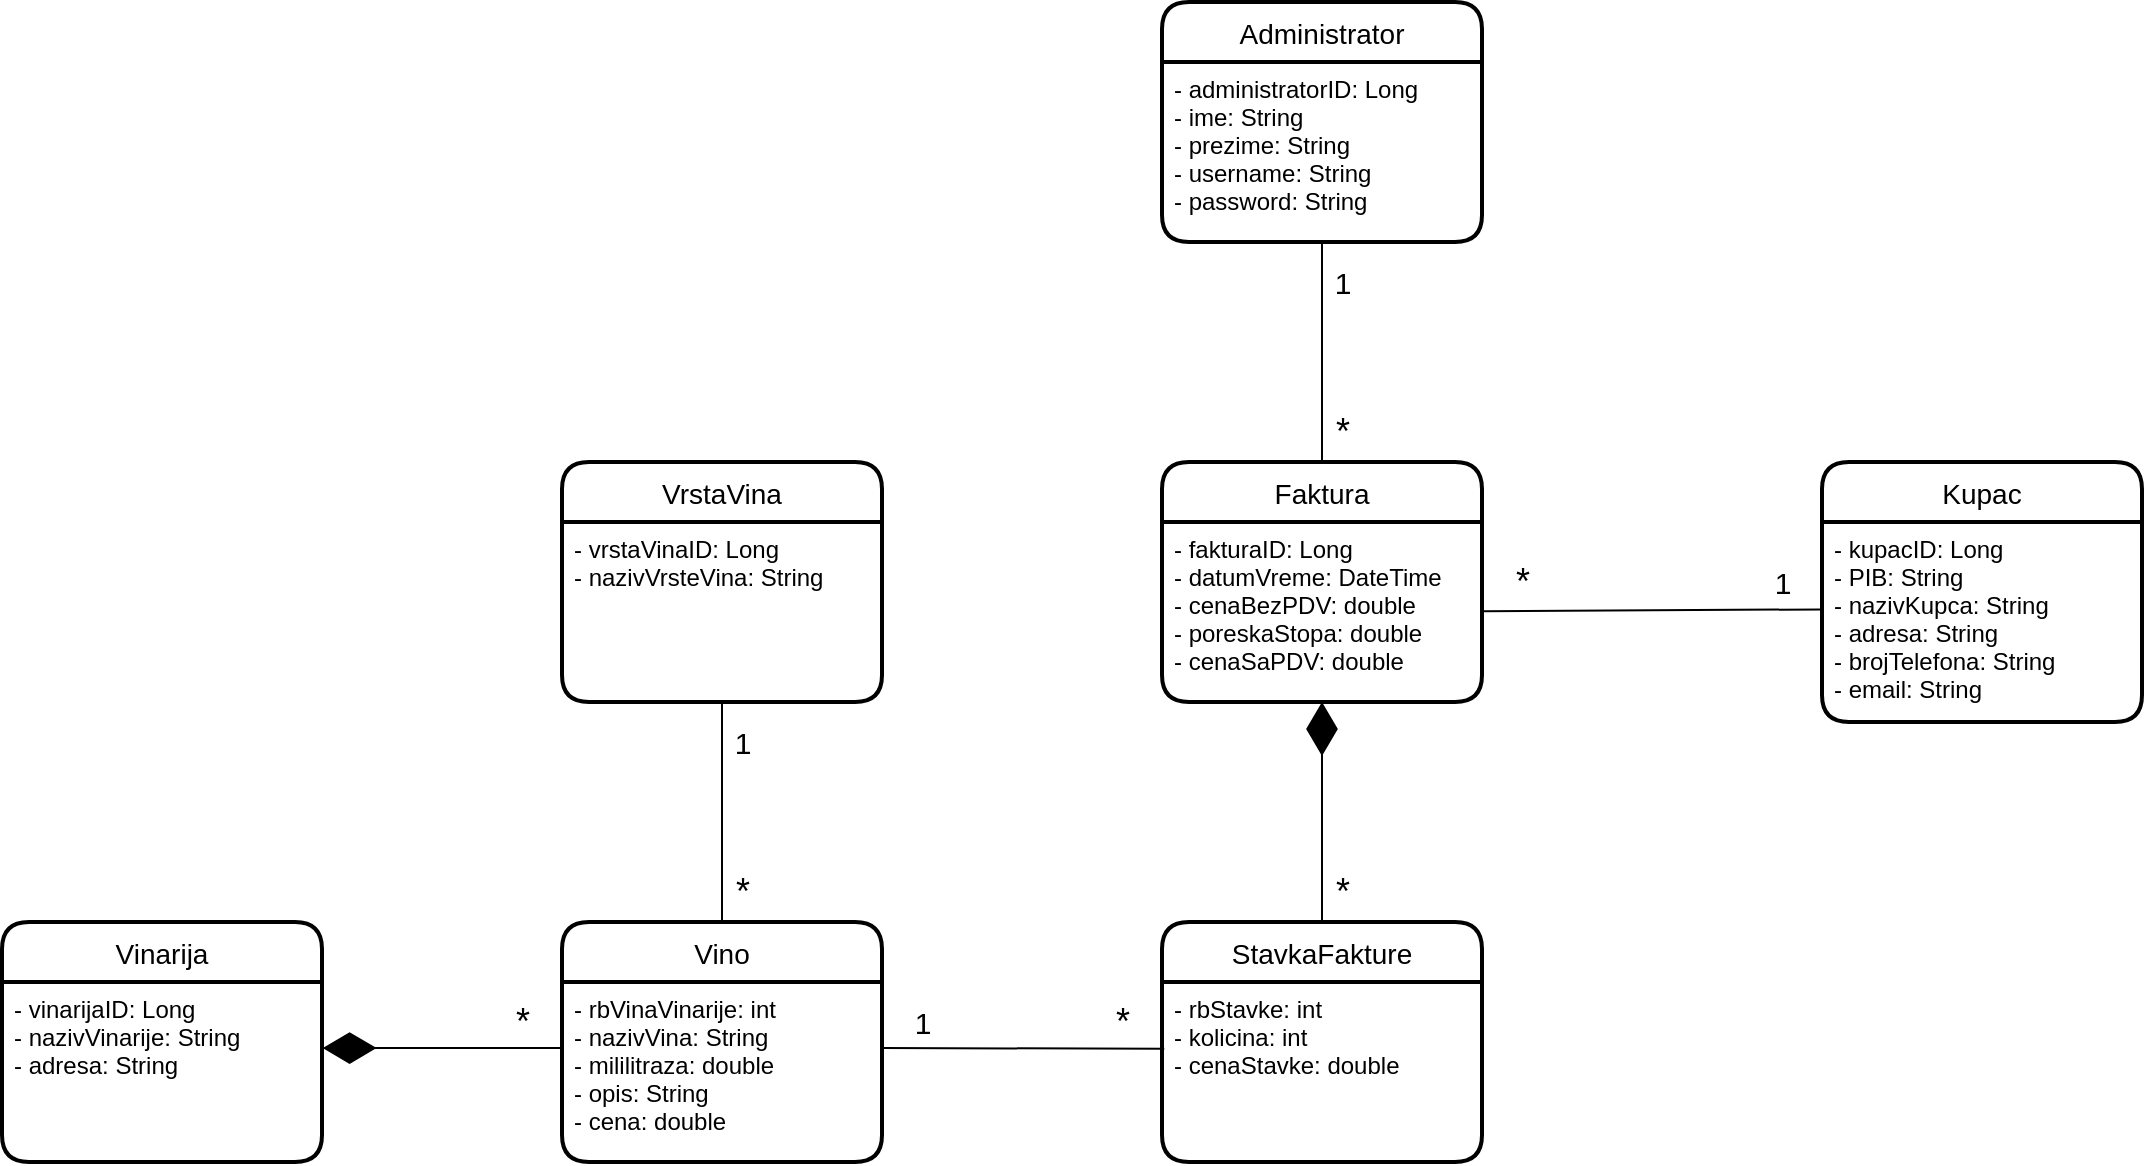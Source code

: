<mxfile version="20.0.1" type="device"><diagram id="DKBQ1MEhenviBJxufcYu" name="Page-1"><mxGraphModel dx="1888" dy="547" grid="1" gridSize="10" guides="1" tooltips="1" connect="1" arrows="1" fold="1" page="1" pageScale="1" pageWidth="850" pageHeight="1100" math="0" shadow="0"><root><mxCell id="0"/><mxCell id="1" parent="0"/><mxCell id="njbZ9qjqPQAq3tJci4qW-1" value="Administrator" style="swimlane;childLayout=stackLayout;horizontal=1;startSize=30;horizontalStack=0;rounded=1;fontSize=14;fontStyle=0;strokeWidth=2;resizeParent=0;resizeLast=1;shadow=0;dashed=0;align=center;" parent="1" vertex="1"><mxGeometry x="390" y="50" width="160" height="120" as="geometry"/></mxCell><mxCell id="njbZ9qjqPQAq3tJci4qW-2" value="- administratorID: Long&#10;- ime: String&#10;- prezime: String&#10;- username: String&#10;- password: String" style="align=left;strokeColor=none;fillColor=none;spacingLeft=4;fontSize=12;verticalAlign=top;resizable=0;rotatable=0;part=1;" parent="njbZ9qjqPQAq3tJci4qW-1" vertex="1"><mxGeometry y="30" width="160" height="90" as="geometry"/></mxCell><mxCell id="njbZ9qjqPQAq3tJci4qW-3" value="Faktura" style="swimlane;childLayout=stackLayout;horizontal=1;startSize=30;horizontalStack=0;rounded=1;fontSize=14;fontStyle=0;strokeWidth=2;resizeParent=0;resizeLast=1;shadow=0;dashed=0;align=center;" parent="1" vertex="1"><mxGeometry x="390" y="280" width="160" height="120" as="geometry"/></mxCell><mxCell id="njbZ9qjqPQAq3tJci4qW-4" value="- fakturaID: Long&#10;- datumVreme: DateTime&#10;- cenaBezPDV: double&#10;- poreskaStopa: double&#10;- cenaSaPDV: double" style="align=left;strokeColor=none;fillColor=none;spacingLeft=4;fontSize=12;verticalAlign=top;resizable=0;rotatable=0;part=1;" parent="njbZ9qjqPQAq3tJci4qW-3" vertex="1"><mxGeometry y="30" width="160" height="90" as="geometry"/></mxCell><mxCell id="njbZ9qjqPQAq3tJci4qW-5" value="StavkaFakture" style="swimlane;childLayout=stackLayout;horizontal=1;startSize=30;horizontalStack=0;rounded=1;fontSize=14;fontStyle=0;strokeWidth=2;resizeParent=0;resizeLast=1;shadow=0;dashed=0;align=center;" parent="1" vertex="1"><mxGeometry x="390" y="510" width="160" height="120" as="geometry"/></mxCell><mxCell id="njbZ9qjqPQAq3tJci4qW-6" value="- rbStavke: int&#10;- kolicina: int&#10;- cenaStavke: double" style="align=left;strokeColor=none;fillColor=none;spacingLeft=4;fontSize=12;verticalAlign=top;resizable=0;rotatable=0;part=1;" parent="njbZ9qjqPQAq3tJci4qW-5" vertex="1"><mxGeometry y="30" width="160" height="90" as="geometry"/></mxCell><mxCell id="njbZ9qjqPQAq3tJci4qW-7" value="Kupac" style="swimlane;childLayout=stackLayout;horizontal=1;startSize=30;horizontalStack=0;rounded=1;fontSize=14;fontStyle=0;strokeWidth=2;resizeParent=0;resizeLast=1;shadow=0;dashed=0;align=center;" parent="1" vertex="1"><mxGeometry x="720" y="280" width="160" height="130" as="geometry"/></mxCell><mxCell id="njbZ9qjqPQAq3tJci4qW-8" value="- kupacID: Long&#10;- PIB: String&#10;- nazivKupca: String&#10;- adresa: String&#10;- brojTelefona: String&#10;- email: String" style="align=left;strokeColor=none;fillColor=none;spacingLeft=4;fontSize=12;verticalAlign=top;resizable=0;rotatable=0;part=1;" parent="njbZ9qjqPQAq3tJci4qW-7" vertex="1"><mxGeometry y="30" width="160" height="100" as="geometry"/></mxCell><mxCell id="njbZ9qjqPQAq3tJci4qW-9" value="Vino" style="swimlane;childLayout=stackLayout;horizontal=1;startSize=30;horizontalStack=0;rounded=1;fontSize=14;fontStyle=0;strokeWidth=2;resizeParent=0;resizeLast=1;shadow=0;dashed=0;align=center;" parent="1" vertex="1"><mxGeometry x="90" y="510" width="160" height="120" as="geometry"/></mxCell><mxCell id="njbZ9qjqPQAq3tJci4qW-10" value="- rbVinaVinarije: int&#10;- nazivVina: String&#10;- mililitraza: double&#10;- opis: String&#10;- cena: double" style="align=left;strokeColor=none;fillColor=none;spacingLeft=4;fontSize=12;verticalAlign=top;resizable=0;rotatable=0;part=1;" parent="njbZ9qjqPQAq3tJci4qW-9" vertex="1"><mxGeometry y="30" width="160" height="90" as="geometry"/></mxCell><mxCell id="njbZ9qjqPQAq3tJci4qW-11" value="VrstaVina" style="swimlane;childLayout=stackLayout;horizontal=1;startSize=30;horizontalStack=0;rounded=1;fontSize=14;fontStyle=0;strokeWidth=2;resizeParent=0;resizeLast=1;shadow=0;dashed=0;align=center;" parent="1" vertex="1"><mxGeometry x="90" y="280" width="160" height="120" as="geometry"/></mxCell><mxCell id="njbZ9qjqPQAq3tJci4qW-12" value="- vrstaVinaID: Long&#10;- nazivVrsteVina: String" style="align=left;strokeColor=none;fillColor=none;spacingLeft=4;fontSize=12;verticalAlign=top;resizable=0;rotatable=0;part=1;" parent="njbZ9qjqPQAq3tJci4qW-11" vertex="1"><mxGeometry y="30" width="160" height="90" as="geometry"/></mxCell><mxCell id="njbZ9qjqPQAq3tJci4qW-13" value="Vinarija" style="swimlane;childLayout=stackLayout;horizontal=1;startSize=30;horizontalStack=0;rounded=1;fontSize=14;fontStyle=0;strokeWidth=2;resizeParent=0;resizeLast=1;shadow=0;dashed=0;align=center;" parent="1" vertex="1"><mxGeometry x="-190" y="510" width="160" height="120" as="geometry"/></mxCell><mxCell id="njbZ9qjqPQAq3tJci4qW-14" value="- vinarijaID: Long&#10;- nazivVinarije: String&#10;- adresa: String" style="align=left;strokeColor=none;fillColor=none;spacingLeft=4;fontSize=12;verticalAlign=top;resizable=0;rotatable=0;part=1;" parent="njbZ9qjqPQAq3tJci4qW-13" vertex="1"><mxGeometry y="30" width="160" height="90" as="geometry"/></mxCell><mxCell id="njbZ9qjqPQAq3tJci4qW-15" value="" style="endArrow=none;html=1;rounded=0;exitX=0.5;exitY=1;exitDx=0;exitDy=0;entryX=0.5;entryY=0;entryDx=0;entryDy=0;" parent="1" source="njbZ9qjqPQAq3tJci4qW-12" target="njbZ9qjqPQAq3tJci4qW-9" edge="1"><mxGeometry relative="1" as="geometry"><mxPoint x="370" y="400" as="sourcePoint"/><mxPoint x="530" y="400" as="targetPoint"/></mxGeometry></mxCell><mxCell id="njbZ9qjqPQAq3tJci4qW-16" value="" style="endArrow=none;html=1;rounded=0;exitX=-0.002;exitY=0.437;exitDx=0;exitDy=0;exitPerimeter=0;" parent="1" source="njbZ9qjqPQAq3tJci4qW-8" target="njbZ9qjqPQAq3tJci4qW-4" edge="1"><mxGeometry relative="1" as="geometry"><mxPoint x="180" y="410" as="sourcePoint"/><mxPoint x="180" y="520" as="targetPoint"/></mxGeometry></mxCell><mxCell id="njbZ9qjqPQAq3tJci4qW-17" value="" style="endArrow=none;html=1;rounded=0;exitX=0.5;exitY=0;exitDx=0;exitDy=0;entryX=0.5;entryY=1;entryDx=0;entryDy=0;" parent="1" source="njbZ9qjqPQAq3tJci4qW-3" target="njbZ9qjqPQAq3tJci4qW-2" edge="1"><mxGeometry relative="1" as="geometry"><mxPoint x="729.68" y="363.7" as="sourcePoint"/><mxPoint x="560" y="364.583" as="targetPoint"/></mxGeometry></mxCell><mxCell id="njbZ9qjqPQAq3tJci4qW-18" value="" style="endArrow=none;html=1;rounded=0;exitX=0.007;exitY=0.371;exitDx=0;exitDy=0;exitPerimeter=0;" parent="1" source="njbZ9qjqPQAq3tJci4qW-6" edge="1"><mxGeometry relative="1" as="geometry"><mxPoint x="480" y="290" as="sourcePoint"/><mxPoint x="250" y="573" as="targetPoint"/></mxGeometry></mxCell><mxCell id="njbZ9qjqPQAq3tJci4qW-19" value="" style="endArrow=diamondThin;endFill=1;endSize=24;html=1;rounded=0;entryX=1.002;entryY=0.367;entryDx=0;entryDy=0;entryPerimeter=0;" parent="1" target="njbZ9qjqPQAq3tJci4qW-14" edge="1"><mxGeometry width="160" relative="1" as="geometry"><mxPoint x="90" y="573" as="sourcePoint"/><mxPoint x="230" y="560" as="targetPoint"/></mxGeometry></mxCell><mxCell id="njbZ9qjqPQAq3tJci4qW-20" value="" style="endArrow=diamondThin;endFill=1;endSize=24;html=1;rounded=0;entryX=0.5;entryY=1;entryDx=0;entryDy=0;exitX=0.5;exitY=0;exitDx=0;exitDy=0;" parent="1" source="njbZ9qjqPQAq3tJci4qW-5" target="njbZ9qjqPQAq3tJci4qW-4" edge="1"><mxGeometry width="160" relative="1" as="geometry"><mxPoint x="100" y="583" as="sourcePoint"/><mxPoint x="-19.68" y="583.03" as="targetPoint"/></mxGeometry></mxCell><mxCell id="njbZ9qjqPQAq3tJci4qW-21" value="1" style="text;html=1;align=center;verticalAlign=middle;resizable=0;points=[];autosize=1;strokeColor=none;fillColor=none;fontSize=15;" parent="1" vertex="1"><mxGeometry x="470" y="180" width="20" height="20" as="geometry"/></mxCell><mxCell id="njbZ9qjqPQAq3tJci4qW-22" value="1" style="text;html=1;align=center;verticalAlign=middle;resizable=0;points=[];autosize=1;strokeColor=none;fillColor=none;fontSize=15;" parent="1" vertex="1"><mxGeometry x="690" y="330" width="20" height="20" as="geometry"/></mxCell><mxCell id="njbZ9qjqPQAq3tJci4qW-23" value="1" style="text;html=1;align=center;verticalAlign=middle;resizable=0;points=[];autosize=1;strokeColor=none;fillColor=none;fontSize=15;" parent="1" vertex="1"><mxGeometry x="260" y="550" width="20" height="20" as="geometry"/></mxCell><mxCell id="njbZ9qjqPQAq3tJci4qW-24" value="1" style="text;html=1;align=center;verticalAlign=middle;resizable=0;points=[];autosize=1;strokeColor=none;fillColor=none;fontSize=15;" parent="1" vertex="1"><mxGeometry x="170" y="410" width="20" height="20" as="geometry"/></mxCell><mxCell id="njbZ9qjqPQAq3tJci4qW-25" value="*" style="text;html=1;align=center;verticalAlign=middle;resizable=0;points=[];autosize=1;strokeColor=none;fillColor=none;fontSize=18;" parent="1" vertex="1"><mxGeometry x="60" y="545" width="20" height="30" as="geometry"/></mxCell><mxCell id="njbZ9qjqPQAq3tJci4qW-26" value="*" style="text;html=1;align=center;verticalAlign=middle;resizable=0;points=[];autosize=1;strokeColor=none;fillColor=none;fontSize=18;" parent="1" vertex="1"><mxGeometry x="170" y="480" width="20" height="30" as="geometry"/></mxCell><mxCell id="njbZ9qjqPQAq3tJci4qW-27" value="*" style="text;html=1;align=center;verticalAlign=middle;resizable=0;points=[];autosize=1;strokeColor=none;fillColor=none;fontSize=18;" parent="1" vertex="1"><mxGeometry x="360" y="545" width="20" height="30" as="geometry"/></mxCell><mxCell id="njbZ9qjqPQAq3tJci4qW-28" value="*" style="text;html=1;align=center;verticalAlign=middle;resizable=0;points=[];autosize=1;strokeColor=none;fillColor=none;fontSize=18;" parent="1" vertex="1"><mxGeometry x="470" y="480" width="20" height="30" as="geometry"/></mxCell><mxCell id="njbZ9qjqPQAq3tJci4qW-29" value="*" style="text;html=1;align=center;verticalAlign=middle;resizable=0;points=[];autosize=1;strokeColor=none;fillColor=none;fontSize=18;" parent="1" vertex="1"><mxGeometry x="560" y="325" width="20" height="30" as="geometry"/></mxCell><mxCell id="njbZ9qjqPQAq3tJci4qW-30" value="*" style="text;html=1;align=center;verticalAlign=middle;resizable=0;points=[];autosize=1;strokeColor=none;fillColor=none;fontSize=18;" parent="1" vertex="1"><mxGeometry x="470" y="250" width="20" height="30" as="geometry"/></mxCell></root></mxGraphModel></diagram></mxfile>